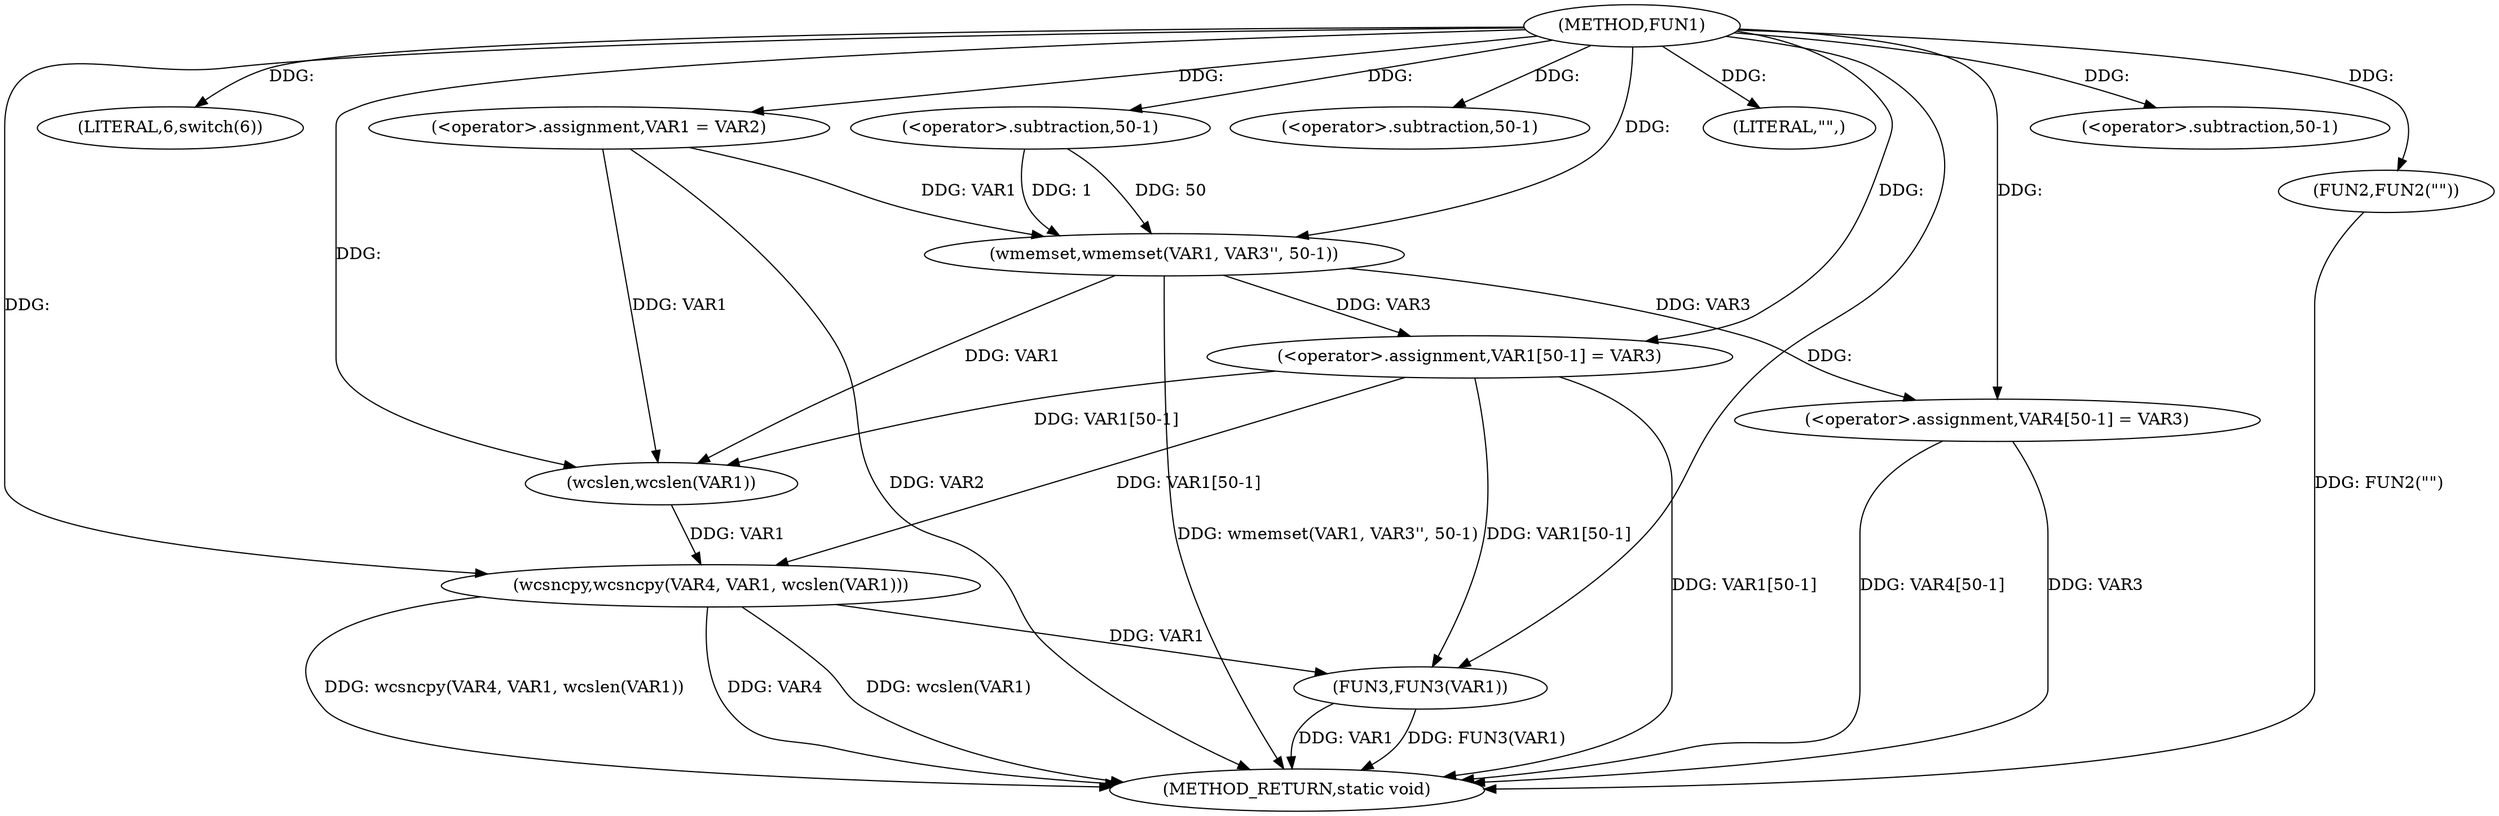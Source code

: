 digraph FUN1 {  
"1000100" [label = "(METHOD,FUN1)" ]
"1000145" [label = "(METHOD_RETURN,static void)" ]
"1000104" [label = "(<operator>.assignment,VAR1 = VAR2)" ]
"1000108" [label = "(LITERAL,6,switch(6))" ]
"1000111" [label = "(wmemset,wmemset(VAR1, VAR3'', 50-1))" ]
"1000114" [label = "(<operator>.subtraction,50-1)" ]
"1000117" [label = "(<operator>.assignment,VAR1[50-1] = VAR3)" ]
"1000120" [label = "(<operator>.subtraction,50-1)" ]
"1000126" [label = "(FUN2,FUN2(\"\"))" ]
"1000130" [label = "(LITERAL,\"\",)" ]
"1000131" [label = "(wcsncpy,wcsncpy(VAR4, VAR1, wcslen(VAR1)))" ]
"1000134" [label = "(wcslen,wcslen(VAR1))" ]
"1000136" [label = "(<operator>.assignment,VAR4[50-1] = VAR3)" ]
"1000139" [label = "(<operator>.subtraction,50-1)" ]
"1000143" [label = "(FUN3,FUN3(VAR1))" ]
  "1000126" -> "1000145"  [ label = "DDG: FUN2(\"\")"] 
  "1000136" -> "1000145"  [ label = "DDG: VAR3"] 
  "1000117" -> "1000145"  [ label = "DDG: VAR1[50-1]"] 
  "1000111" -> "1000145"  [ label = "DDG: wmemset(VAR1, VAR3'', 50-1)"] 
  "1000131" -> "1000145"  [ label = "DDG: wcsncpy(VAR4, VAR1, wcslen(VAR1))"] 
  "1000131" -> "1000145"  [ label = "DDG: VAR4"] 
  "1000143" -> "1000145"  [ label = "DDG: VAR1"] 
  "1000131" -> "1000145"  [ label = "DDG: wcslen(VAR1)"] 
  "1000143" -> "1000145"  [ label = "DDG: FUN3(VAR1)"] 
  "1000136" -> "1000145"  [ label = "DDG: VAR4[50-1]"] 
  "1000104" -> "1000145"  [ label = "DDG: VAR2"] 
  "1000100" -> "1000104"  [ label = "DDG: "] 
  "1000100" -> "1000108"  [ label = "DDG: "] 
  "1000104" -> "1000111"  [ label = "DDG: VAR1"] 
  "1000100" -> "1000111"  [ label = "DDG: "] 
  "1000114" -> "1000111"  [ label = "DDG: 50"] 
  "1000114" -> "1000111"  [ label = "DDG: 1"] 
  "1000100" -> "1000114"  [ label = "DDG: "] 
  "1000111" -> "1000117"  [ label = "DDG: VAR3"] 
  "1000100" -> "1000117"  [ label = "DDG: "] 
  "1000100" -> "1000120"  [ label = "DDG: "] 
  "1000100" -> "1000126"  [ label = "DDG: "] 
  "1000100" -> "1000130"  [ label = "DDG: "] 
  "1000100" -> "1000131"  [ label = "DDG: "] 
  "1000117" -> "1000131"  [ label = "DDG: VAR1[50-1]"] 
  "1000134" -> "1000131"  [ label = "DDG: VAR1"] 
  "1000104" -> "1000134"  [ label = "DDG: VAR1"] 
  "1000117" -> "1000134"  [ label = "DDG: VAR1[50-1]"] 
  "1000111" -> "1000134"  [ label = "DDG: VAR1"] 
  "1000100" -> "1000134"  [ label = "DDG: "] 
  "1000100" -> "1000136"  [ label = "DDG: "] 
  "1000111" -> "1000136"  [ label = "DDG: VAR3"] 
  "1000100" -> "1000139"  [ label = "DDG: "] 
  "1000117" -> "1000143"  [ label = "DDG: VAR1[50-1]"] 
  "1000131" -> "1000143"  [ label = "DDG: VAR1"] 
  "1000100" -> "1000143"  [ label = "DDG: "] 
}
